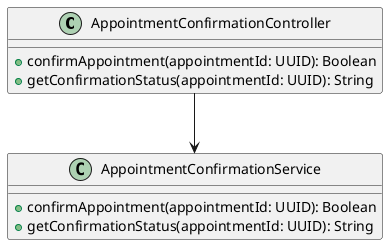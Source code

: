 @startuml Appointment Confirmation Module

' Simple two-class architecture
class AppointmentConfirmationController {
	+ confirmAppointment(appointmentId: UUID): Boolean
	+ getConfirmationStatus(appointmentId: UUID): String
}

class AppointmentConfirmationService {
	+ confirmAppointment(appointmentId: UUID): Boolean
	+ getConfirmationStatus(appointmentId: UUID): String
}

' Direct dependency
AppointmentConfirmationController --> AppointmentConfirmationService

@enduml